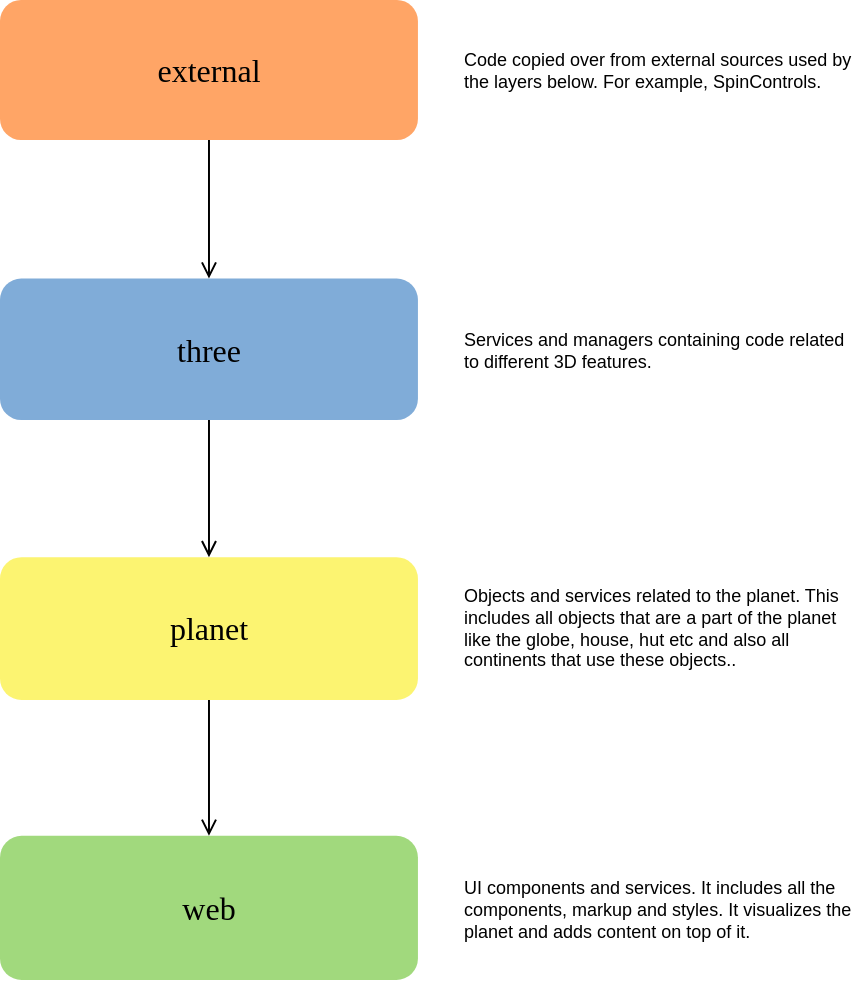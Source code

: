 <mxfile version="21.2.1" type="device">
  <diagram name="Page-1" id="X_YfTzH6AGU0rwHe_637">
    <mxGraphModel dx="398" dy="219" grid="1" gridSize="10" guides="1" tooltips="1" connect="1" arrows="1" fold="1" page="1" pageScale="1" pageWidth="850" pageHeight="1100" math="0" shadow="0">
      <root>
        <mxCell id="0" />
        <mxCell id="1" parent="0" />
        <mxCell id="3gSUNW4Fd5VfJY75vHMI-1" value="external" style="rounded=1;whiteSpace=wrap;html=1;glass=0;shadow=0;fillColor=#ffa566ff;strokeColor=none;fontFamily=Varela Round;fontSource=https%3A%2F%2Ffonts.googleapis.com%2Fcss%3Ffamily%3DVarela%2BRound;fontSize=16;" parent="1" vertex="1">
          <mxGeometry x="80" y="30" width="208.97" height="70" as="geometry" />
        </mxCell>
        <mxCell id="3gSUNW4Fd5VfJY75vHMI-2" value="three" style="rounded=1;whiteSpace=wrap;html=1;glass=0;shadow=0;fillColor=#80acd8ff;strokeColor=none;fontFamily=Varela Round;fontSource=https%3A%2F%2Ffonts.googleapis.com%2Fcss%3Ffamily%3DVarela%2BRound;fontSize=16;" parent="1" vertex="1">
          <mxGeometry x="80" y="169.31" width="208.97" height="70.69" as="geometry" />
        </mxCell>
        <mxCell id="3gSUNW4Fd5VfJY75vHMI-8" style="edgeStyle=orthogonalEdgeStyle;rounded=0;orthogonalLoop=1;jettySize=auto;html=1;endArrow=open;endFill=0;" parent="1" source="3gSUNW4Fd5VfJY75vHMI-1" target="3gSUNW4Fd5VfJY75vHMI-2" edge="1">
          <mxGeometry relative="1" as="geometry" />
        </mxCell>
        <mxCell id="3gSUNW4Fd5VfJY75vHMI-3" value="planet" style="rounded=1;whiteSpace=wrap;html=1;glass=0;shadow=0;fillColor=#fcf471ff;strokeColor=none;fontFamily=Varela Round;fontSource=https%3A%2F%2Ffonts.googleapis.com%2Fcss%3Ffamily%3DVarela%2BRound;fontSize=16;" parent="1" vertex="1">
          <mxGeometry x="80" y="308.62" width="208.97" height="71.38" as="geometry" />
        </mxCell>
        <mxCell id="3gSUNW4Fd5VfJY75vHMI-5" style="edgeStyle=orthogonalEdgeStyle;rounded=0;orthogonalLoop=1;jettySize=auto;html=1;exitX=0.5;exitY=1;exitDx=0;exitDy=0;endArrow=open;endFill=0;" parent="1" source="3gSUNW4Fd5VfJY75vHMI-2" target="3gSUNW4Fd5VfJY75vHMI-3" edge="1">
          <mxGeometry relative="1" as="geometry" />
        </mxCell>
        <mxCell id="3gSUNW4Fd5VfJY75vHMI-4" value="web" style="rounded=1;whiteSpace=wrap;html=1;glass=0;shadow=0;fillColor=#a1d97dff;strokeColor=none;fontFamily=Varela Round;fontSource=https%3A%2F%2Ffonts.googleapis.com%2Fcss%3Ffamily%3DVarela%2BRound;fontSize=16;" parent="1" vertex="1">
          <mxGeometry x="80" y="447.93" width="208.97" height="72.07" as="geometry" />
        </mxCell>
        <mxCell id="3gSUNW4Fd5VfJY75vHMI-6" style="edgeStyle=orthogonalEdgeStyle;rounded=0;orthogonalLoop=1;jettySize=auto;html=1;endArrow=open;endFill=0;" parent="1" source="3gSUNW4Fd5VfJY75vHMI-3" target="3gSUNW4Fd5VfJY75vHMI-4" edge="1">
          <mxGeometry relative="1" as="geometry" />
        </mxCell>
        <mxCell id="3gSUNW4Fd5VfJY75vHMI-10" value="Code copied over from external sources used by the layers below. For example, SpinControls." style="text;html=1;strokeColor=none;fillColor=none;align=left;verticalAlign=top;whiteSpace=wrap;rounded=0;fontSize=9;" parent="1" vertex="1">
          <mxGeometry x="310.001" y="47.754" width="200.259" height="52.241" as="geometry" />
        </mxCell>
        <mxCell id="3gSUNW4Fd5VfJY75vHMI-13" value="Services and managers containing code related to different 3D features." style="text;html=1;strokeColor=none;fillColor=none;align=left;verticalAlign=top;whiteSpace=wrap;rounded=0;fontSize=9;" parent="1" vertex="1">
          <mxGeometry x="310" y="187.75" width="200.26" height="42.25" as="geometry" />
        </mxCell>
        <mxCell id="3gSUNW4Fd5VfJY75vHMI-16" value="Objects and services related to the planet. This includes all objects that are a part of the planet like the globe, house, hut etc and also all continents that use these objects.." style="text;html=1;strokeColor=none;fillColor=none;align=left;verticalAlign=top;whiteSpace=wrap;rounded=0;fontSize=9;" parent="1" vertex="1">
          <mxGeometry x="310" y="315.9" width="200.26" height="56.82" as="geometry" />
        </mxCell>
        <mxCell id="3gSUNW4Fd5VfJY75vHMI-17" value="UI components and services. It includes all the components, markup and styles. It visualizes the planet and adds content on top of it." style="text;html=1;strokeColor=none;fillColor=none;align=left;verticalAlign=top;whiteSpace=wrap;rounded=0;fontSize=9;" parent="1" vertex="1">
          <mxGeometry x="310" y="461.74" width="200.26" height="44.45" as="geometry" />
        </mxCell>
      </root>
    </mxGraphModel>
  </diagram>
</mxfile>

